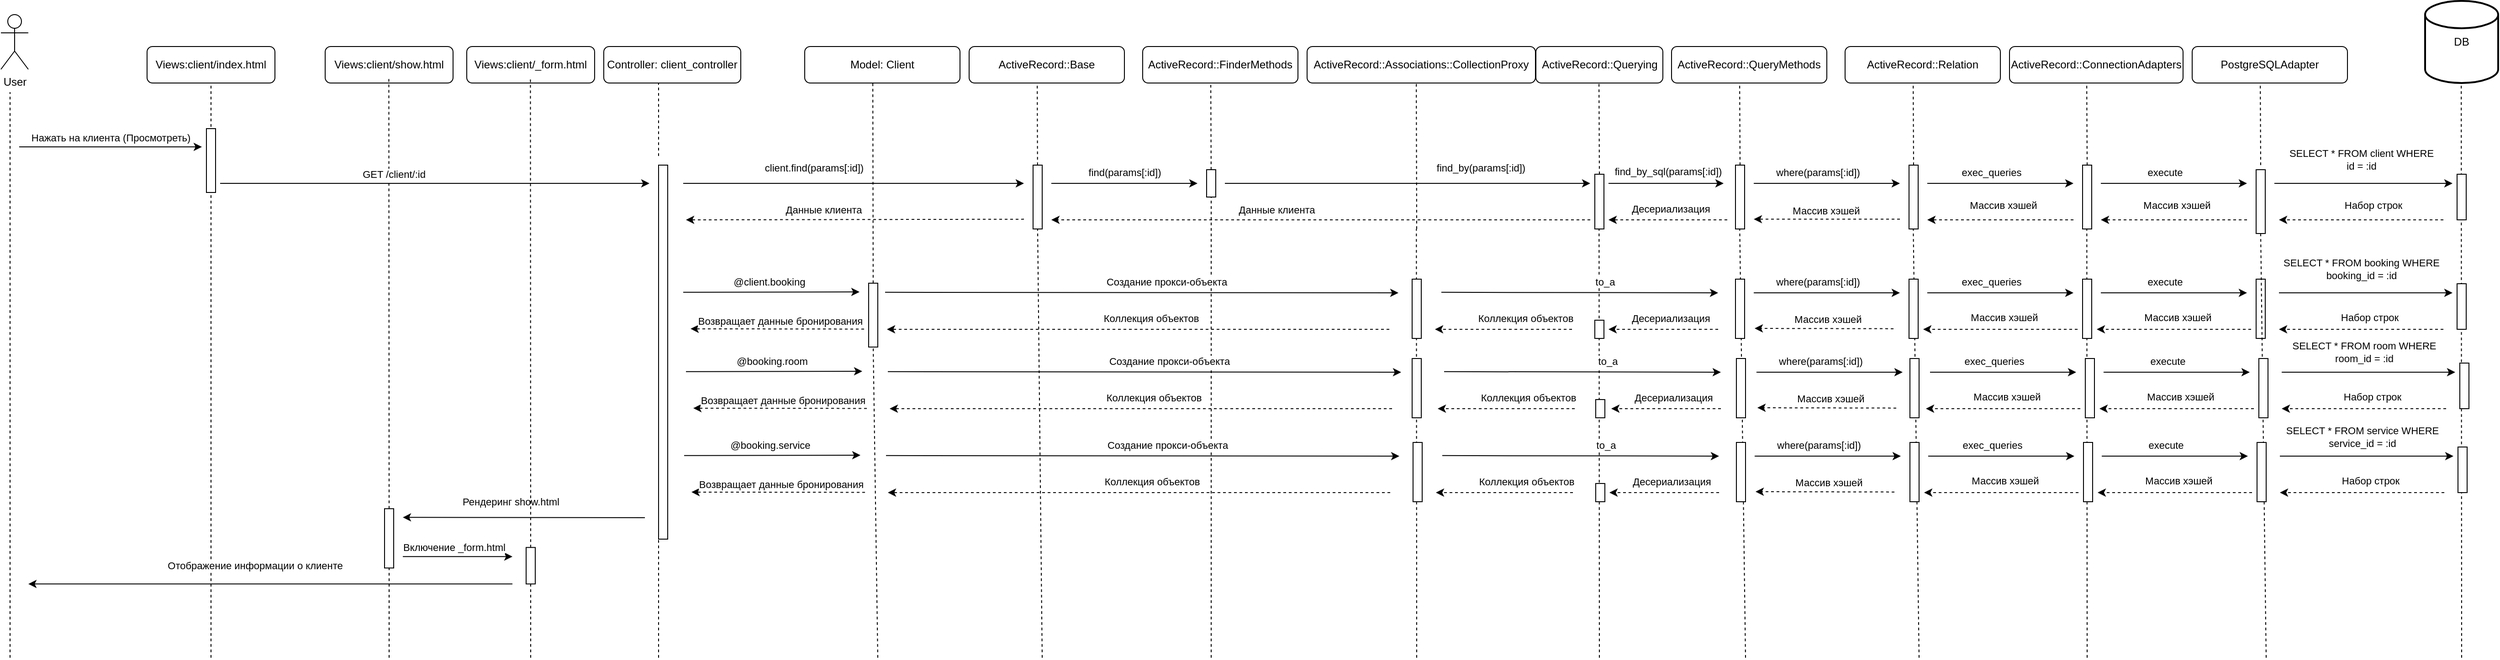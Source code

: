 <mxfile version="26.0.8">
  <diagram name="Страница — 1" id="695ID7bgG2WFHrSCJuuI">
    <mxGraphModel dx="1687" dy="2144" grid="1" gridSize="10" guides="1" tooltips="1" connect="1" arrows="1" fold="1" page="1" pageScale="1" pageWidth="827" pageHeight="1169" math="0" shadow="0">
      <root>
        <mxCell id="0" />
        <mxCell id="1" parent="0" />
        <mxCell id="zl0BZrbLmQ8mZboYd0fY-1" value="Views:client/index.html" style="rounded=1;whiteSpace=wrap;html=1;" parent="1" vertex="1">
          <mxGeometry x="240" y="-30" width="140" height="40" as="geometry" />
        </mxCell>
        <mxCell id="zl0BZrbLmQ8mZboYd0fY-2" value="Views:client/show.html" style="rounded=1;whiteSpace=wrap;html=1;" parent="1" vertex="1">
          <mxGeometry x="435" y="-30" width="140" height="40" as="geometry" />
        </mxCell>
        <mxCell id="zl0BZrbLmQ8mZboYd0fY-3" value="Controller: client_controller" style="rounded=1;whiteSpace=wrap;html=1;" parent="1" vertex="1">
          <mxGeometry x="740" y="-30" width="150" height="40" as="geometry" />
        </mxCell>
        <mxCell id="zl0BZrbLmQ8mZboYd0fY-4" value="ActiveRecord::Base" style="rounded=1;whiteSpace=wrap;html=1;" parent="1" vertex="1">
          <mxGeometry x="1140" y="-30" width="170" height="40" as="geometry" />
        </mxCell>
        <mxCell id="zl0BZrbLmQ8mZboYd0fY-6" value="DB" style="strokeWidth=2;html=1;shape=mxgraph.flowchart.database;whiteSpace=wrap;" parent="1" vertex="1">
          <mxGeometry x="2734" y="-80" width="80" height="90" as="geometry" />
        </mxCell>
        <mxCell id="zl0BZrbLmQ8mZboYd0fY-7" value="User" style="shape=umlActor;verticalLabelPosition=bottom;verticalAlign=top;html=1;" parent="1" vertex="1">
          <mxGeometry x="80" y="-65" width="30" height="60" as="geometry" />
        </mxCell>
        <mxCell id="zl0BZrbLmQ8mZboYd0fY-8" value="" style="endArrow=none;dashed=1;html=1;rounded=0;entryX=0.5;entryY=1;entryDx=0;entryDy=0;" parent="1" target="zl0BZrbLmQ8mZboYd0fY-1" edge="1">
          <mxGeometry width="50" height="50" relative="1" as="geometry">
            <mxPoint x="310" y="640" as="sourcePoint" />
            <mxPoint x="320" y="130" as="targetPoint" />
          </mxGeometry>
        </mxCell>
        <mxCell id="zl0BZrbLmQ8mZboYd0fY-9" value="" style="endArrow=none;dashed=1;html=1;rounded=0;entryX=0.5;entryY=1;entryDx=0;entryDy=0;" parent="1" source="zl0BZrbLmQ8mZboYd0fY-35" edge="1">
          <mxGeometry width="50" height="50" relative="1" as="geometry">
            <mxPoint x="504.71" y="275" as="sourcePoint" />
            <mxPoint x="504.71" y="5" as="targetPoint" />
          </mxGeometry>
        </mxCell>
        <mxCell id="zl0BZrbLmQ8mZboYd0fY-10" value="" style="endArrow=none;dashed=1;html=1;rounded=0;entryX=0.5;entryY=1;entryDx=0;entryDy=0;" parent="1" edge="1">
          <mxGeometry width="50" height="50" relative="1" as="geometry">
            <mxPoint x="800.0" y="90.0" as="sourcePoint" />
            <mxPoint x="800" y="10" as="targetPoint" />
          </mxGeometry>
        </mxCell>
        <mxCell id="zl0BZrbLmQ8mZboYd0fY-11" value="" style="endArrow=none;dashed=1;html=1;rounded=0;entryX=0.5;entryY=1;entryDx=0;entryDy=0;" parent="1" source="zl0BZrbLmQ8mZboYd0fY-19" edge="1">
          <mxGeometry width="50" height="50" relative="1" as="geometry">
            <mxPoint x="1214.57" y="481.481" as="sourcePoint" />
            <mxPoint x="1214.57" y="10" as="targetPoint" />
          </mxGeometry>
        </mxCell>
        <mxCell id="zl0BZrbLmQ8mZboYd0fY-12" value="" style="endArrow=none;dashed=1;html=1;rounded=0;entryX=0.5;entryY=1;entryDx=0;entryDy=0;" parent="1" edge="1">
          <mxGeometry width="50" height="50" relative="1" as="geometry">
            <mxPoint x="2774" y="640" as="sourcePoint" />
            <mxPoint x="2773.57" y="10" as="targetPoint" />
          </mxGeometry>
        </mxCell>
        <mxCell id="zl0BZrbLmQ8mZboYd0fY-13" value="" style="rounded=0;whiteSpace=wrap;html=1;" parent="1" vertex="1">
          <mxGeometry x="305" y="60" width="10" height="70" as="geometry" />
        </mxCell>
        <mxCell id="zl0BZrbLmQ8mZboYd0fY-14" value="" style="endArrow=none;dashed=1;html=1;rounded=0;" parent="1" edge="1">
          <mxGeometry width="50" height="50" relative="1" as="geometry">
            <mxPoint x="90" y="640" as="sourcePoint" />
            <mxPoint x="90" y="20" as="targetPoint" />
          </mxGeometry>
        </mxCell>
        <mxCell id="zl0BZrbLmQ8mZboYd0fY-15" value="" style="endArrow=classic;html=1;rounded=0;" parent="1" edge="1">
          <mxGeometry width="50" height="50" relative="1" as="geometry">
            <mxPoint x="100" y="80" as="sourcePoint" />
            <mxPoint x="300" y="80" as="targetPoint" />
          </mxGeometry>
        </mxCell>
        <mxCell id="zl0BZrbLmQ8mZboYd0fY-23" value="Нажать на клиента (Просмотреть)" style="edgeLabel;html=1;align=center;verticalAlign=middle;resizable=0;points=[];" parent="zl0BZrbLmQ8mZboYd0fY-15" vertex="1" connectable="0">
          <mxGeometry x="0.11" y="1" relative="1" as="geometry">
            <mxPoint x="-11" y="-9" as="offset" />
          </mxGeometry>
        </mxCell>
        <mxCell id="zl0BZrbLmQ8mZboYd0fY-17" value="" style="endArrow=classic;html=1;rounded=0;" parent="1" edge="1">
          <mxGeometry width="50" height="50" relative="1" as="geometry">
            <mxPoint x="320" y="120" as="sourcePoint" />
            <mxPoint x="790" y="120" as="targetPoint" />
          </mxGeometry>
        </mxCell>
        <mxCell id="zl0BZrbLmQ8mZboYd0fY-16" value="" style="rounded=0;whiteSpace=wrap;html=1;" parent="1" vertex="1">
          <mxGeometry x="800" y="100" width="10" height="410" as="geometry" />
        </mxCell>
        <mxCell id="zl0BZrbLmQ8mZboYd0fY-20" value="" style="endArrow=none;dashed=1;html=1;rounded=0;entryX=0.5;entryY=1;entryDx=0;entryDy=0;" parent="1" target="zl0BZrbLmQ8mZboYd0fY-19" edge="1">
          <mxGeometry width="50" height="50" relative="1" as="geometry">
            <mxPoint x="1220" y="640" as="sourcePoint" />
            <mxPoint x="1214.57" y="10" as="targetPoint" />
          </mxGeometry>
        </mxCell>
        <mxCell id="zl0BZrbLmQ8mZboYd0fY-19" value="" style="rounded=0;whiteSpace=wrap;html=1;" parent="1" vertex="1">
          <mxGeometry x="1210" y="100" width="10" height="70" as="geometry" />
        </mxCell>
        <mxCell id="zl0BZrbLmQ8mZboYd0fY-24" value="GET /client/:id" style="edgeLabel;html=1;align=center;verticalAlign=middle;resizable=0;points=[];" parent="1" vertex="1" connectable="0">
          <mxGeometry x="510.004" y="110.0" as="geometry" />
        </mxCell>
        <mxCell id="zl0BZrbLmQ8mZboYd0fY-25" value="" style="endArrow=classic;html=1;rounded=0;" parent="1" edge="1">
          <mxGeometry width="50" height="50" relative="1" as="geometry">
            <mxPoint x="827" y="120" as="sourcePoint" />
            <mxPoint x="1200" y="120" as="targetPoint" />
          </mxGeometry>
        </mxCell>
        <mxCell id="zl0BZrbLmQ8mZboYd0fY-26" value="client.find(params[:id])" style="edgeLabel;html=1;align=center;verticalAlign=middle;resizable=0;points=[];" parent="1" vertex="1" connectable="0">
          <mxGeometry x="980.004" y="105.0" as="geometry">
            <mxPoint x="-10" y="-2" as="offset" />
          </mxGeometry>
        </mxCell>
        <mxCell id="zl0BZrbLmQ8mZboYd0fY-27" value="" style="rounded=0;whiteSpace=wrap;html=1;" parent="1" vertex="1">
          <mxGeometry x="2769" y="110" width="10" height="50" as="geometry" />
        </mxCell>
        <mxCell id="zl0BZrbLmQ8mZboYd0fY-28" value="" style="endArrow=classic;html=1;rounded=0;" parent="1" edge="1">
          <mxGeometry width="50" height="50" relative="1" as="geometry">
            <mxPoint x="2569" y="120" as="sourcePoint" />
            <mxPoint x="2764" y="120" as="targetPoint" />
          </mxGeometry>
        </mxCell>
        <mxCell id="zl0BZrbLmQ8mZboYd0fY-29" value="SELECT * FROM client WHERE&lt;br&gt;id = :id" style="edgeLabel;html=1;align=center;verticalAlign=middle;resizable=0;points=[];" parent="1" vertex="1" connectable="0">
          <mxGeometry x="2674.004" y="90.0" as="geometry">
            <mxPoint x="-10" y="4" as="offset" />
          </mxGeometry>
        </mxCell>
        <mxCell id="zl0BZrbLmQ8mZboYd0fY-30" value="" style="endArrow=classic;html=1;rounded=0;dashed=1;" parent="1" edge="1">
          <mxGeometry width="50" height="50" relative="1" as="geometry">
            <mxPoint x="2754" y="160" as="sourcePoint" />
            <mxPoint x="2574" y="160" as="targetPoint" />
          </mxGeometry>
        </mxCell>
        <mxCell id="zl0BZrbLmQ8mZboYd0fY-31" value="Набор строк" style="edgeLabel;html=1;align=center;verticalAlign=middle;resizable=0;points=[];" parent="1" vertex="1" connectable="0">
          <mxGeometry x="2684.004" y="140.0" as="geometry">
            <mxPoint x="-7" y="4" as="offset" />
          </mxGeometry>
        </mxCell>
        <mxCell id="zl0BZrbLmQ8mZboYd0fY-34" value="" style="endArrow=none;dashed=1;html=1;rounded=0;entryX=0;entryY=1;entryDx=0;entryDy=0;" parent="1" target="zl0BZrbLmQ8mZboYd0fY-16" edge="1">
          <mxGeometry width="50" height="50" relative="1" as="geometry">
            <mxPoint x="800" y="640" as="sourcePoint" />
            <mxPoint x="830" y="260" as="targetPoint" />
          </mxGeometry>
        </mxCell>
        <mxCell id="zl0BZrbLmQ8mZboYd0fY-38" value="" style="endArrow=classic;html=1;rounded=0;" parent="1" edge="1">
          <mxGeometry width="50" height="50" relative="1" as="geometry">
            <mxPoint x="785" y="486.45" as="sourcePoint" />
            <mxPoint x="520" y="486.14" as="targetPoint" />
          </mxGeometry>
        </mxCell>
        <mxCell id="zl0BZrbLmQ8mZboYd0fY-39" value="Рендеринг show.html" style="edgeLabel;html=1;align=center;verticalAlign=middle;resizable=0;points=[];" parent="1" vertex="1" connectable="0">
          <mxGeometry x="640.004" y="459.14" as="geometry">
            <mxPoint x="-2" y="10" as="offset" />
          </mxGeometry>
        </mxCell>
        <mxCell id="zl0BZrbLmQ8mZboYd0fY-41" value="" style="endArrow=classic;html=1;rounded=0;" parent="1" edge="1">
          <mxGeometry width="50" height="50" relative="1" as="geometry">
            <mxPoint x="640" y="559.14" as="sourcePoint" />
            <mxPoint x="110" y="559.14" as="targetPoint" />
          </mxGeometry>
        </mxCell>
        <mxCell id="zl0BZrbLmQ8mZboYd0fY-42" value="Отображение информации о клиенте" style="edgeLabel;html=1;align=center;verticalAlign=middle;resizable=0;points=[];" parent="1" vertex="1" connectable="0">
          <mxGeometry x="360.004" y="529.0" as="geometry">
            <mxPoint x="-2" y="10" as="offset" />
          </mxGeometry>
        </mxCell>
        <mxCell id="vaN0Z5LDlKTRYc4WO4Ml-2" value="" style="endArrow=none;dashed=1;html=1;rounded=0;entryX=0.5;entryY=1;entryDx=0;entryDy=0;" parent="1" target="zl0BZrbLmQ8mZboYd0fY-35" edge="1">
          <mxGeometry width="50" height="50" relative="1" as="geometry">
            <mxPoint x="505" y="640" as="sourcePoint" />
            <mxPoint x="504.71" y="5" as="targetPoint" />
          </mxGeometry>
        </mxCell>
        <mxCell id="zl0BZrbLmQ8mZboYd0fY-35" value="" style="rounded=0;whiteSpace=wrap;html=1;" parent="1" vertex="1">
          <mxGeometry x="500" y="476.64" width="10" height="65" as="geometry" />
        </mxCell>
        <mxCell id="vaN0Z5LDlKTRYc4WO4Ml-3" value="Views:client/_form.html" style="rounded=1;whiteSpace=wrap;html=1;" parent="1" vertex="1">
          <mxGeometry x="590" y="-30" width="140" height="40" as="geometry" />
        </mxCell>
        <mxCell id="vaN0Z5LDlKTRYc4WO4Ml-4" value="" style="endArrow=none;dashed=1;html=1;rounded=0;entryX=0.5;entryY=1;entryDx=0;entryDy=0;" parent="1" source="vaN0Z5LDlKTRYc4WO4Ml-6" edge="1">
          <mxGeometry width="50" height="50" relative="1" as="geometry">
            <mxPoint x="660" y="270" as="sourcePoint" />
            <mxPoint x="659.71" y="5" as="targetPoint" />
          </mxGeometry>
        </mxCell>
        <mxCell id="vaN0Z5LDlKTRYc4WO4Ml-7" value="" style="endArrow=none;dashed=1;html=1;rounded=0;entryX=0.5;entryY=1;entryDx=0;entryDy=0;" parent="1" target="vaN0Z5LDlKTRYc4WO4Ml-6" edge="1">
          <mxGeometry width="50" height="50" relative="1" as="geometry">
            <mxPoint x="660" y="640" as="sourcePoint" />
            <mxPoint x="659.71" y="5" as="targetPoint" />
          </mxGeometry>
        </mxCell>
        <mxCell id="vaN0Z5LDlKTRYc4WO4Ml-6" value="" style="rounded=0;whiteSpace=wrap;html=1;" parent="1" vertex="1">
          <mxGeometry x="655" y="519.14" width="10" height="40" as="geometry" />
        </mxCell>
        <mxCell id="vaN0Z5LDlKTRYc4WO4Ml-8" value="" style="endArrow=classic;html=1;rounded=0;" parent="1" edge="1">
          <mxGeometry width="50" height="50" relative="1" as="geometry">
            <mxPoint x="520" y="529.14" as="sourcePoint" />
            <mxPoint x="640" y="529.14" as="targetPoint" />
          </mxGeometry>
        </mxCell>
        <mxCell id="vaN0Z5LDlKTRYc4WO4Ml-9" value="Включение _form.html" style="edgeLabel;html=1;align=center;verticalAlign=middle;resizable=0;points=[];" parent="vaN0Z5LDlKTRYc4WO4Ml-8" vertex="1" connectable="0">
          <mxGeometry x="-0.079" y="1" relative="1" as="geometry">
            <mxPoint y="-9" as="offset" />
          </mxGeometry>
        </mxCell>
        <mxCell id="2EVgVAZSI1Bsvhj1SHZg-1" value="" style="rounded=0;whiteSpace=wrap;html=1;" parent="1" vertex="1">
          <mxGeometry x="2769" y="230" width="10" height="50" as="geometry" />
        </mxCell>
        <mxCell id="2EVgVAZSI1Bsvhj1SHZg-2" value="" style="endArrow=classic;html=1;rounded=0;" parent="1" edge="1">
          <mxGeometry width="50" height="50" relative="1" as="geometry">
            <mxPoint x="2574" y="240" as="sourcePoint" />
            <mxPoint x="2764" y="240" as="targetPoint" />
          </mxGeometry>
        </mxCell>
        <mxCell id="2EVgVAZSI1Bsvhj1SHZg-3" value="SELECT * FROM booking WHERE&lt;br&gt;booking_id = :id" style="edgeLabel;html=1;align=center;verticalAlign=middle;resizable=0;points=[];" parent="1" vertex="1" connectable="0">
          <mxGeometry x="2674.004" y="210.0" as="geometry">
            <mxPoint x="-10" y="4" as="offset" />
          </mxGeometry>
        </mxCell>
        <mxCell id="2EVgVAZSI1Bsvhj1SHZg-4" value="" style="endArrow=classic;html=1;rounded=0;dashed=1;" parent="1" edge="1">
          <mxGeometry width="50" height="50" relative="1" as="geometry">
            <mxPoint x="2754" y="280" as="sourcePoint" />
            <mxPoint x="2574" y="280" as="targetPoint" />
          </mxGeometry>
        </mxCell>
        <mxCell id="2EVgVAZSI1Bsvhj1SHZg-5" value="Набор строк" style="edgeLabel;html=1;align=center;verticalAlign=middle;resizable=0;points=[];" parent="1" vertex="1" connectable="0">
          <mxGeometry x="2684.004" y="264.43" as="geometry">
            <mxPoint x="-11" y="2" as="offset" />
          </mxGeometry>
        </mxCell>
        <mxCell id="2EVgVAZSI1Bsvhj1SHZg-7" value="" style="endArrow=classic;html=1;rounded=0;" parent="1" edge="1">
          <mxGeometry width="50" height="50" relative="1" as="geometry">
            <mxPoint x="827" y="239.43" as="sourcePoint" />
            <mxPoint x="1020" y="239" as="targetPoint" />
          </mxGeometry>
        </mxCell>
        <mxCell id="2EVgVAZSI1Bsvhj1SHZg-8" value="@client.booking" style="edgeLabel;html=1;align=center;verticalAlign=middle;resizable=0;points=[];" parent="1" vertex="1" connectable="0">
          <mxGeometry x="935.004" y="230.0" as="geometry">
            <mxPoint x="-14" y="-2" as="offset" />
          </mxGeometry>
        </mxCell>
        <mxCell id="2EVgVAZSI1Bsvhj1SHZg-9" value="" style="endArrow=classic;html=1;rounded=0;dashed=1;" parent="1" edge="1">
          <mxGeometry width="50" height="50" relative="1" as="geometry">
            <mxPoint x="1025" y="279.74" as="sourcePoint" />
            <mxPoint x="835" y="279.43" as="targetPoint" />
          </mxGeometry>
        </mxCell>
        <mxCell id="2EVgVAZSI1Bsvhj1SHZg-10" value="Возвращает данные бронирования" style="edgeLabel;html=1;align=center;verticalAlign=middle;resizable=0;points=[];" parent="1" vertex="1" connectable="0">
          <mxGeometry x="935.004" y="260.43" as="geometry">
            <mxPoint x="-2" y="10" as="offset" />
          </mxGeometry>
        </mxCell>
        <mxCell id="nk5jvd8RxChswix0heRh-6" value="ActiveRecord::FinderMethods" style="rounded=1;whiteSpace=wrap;html=1;" parent="1" vertex="1">
          <mxGeometry x="1330" y="-30" width="170" height="40" as="geometry" />
        </mxCell>
        <mxCell id="nk5jvd8RxChswix0heRh-7" value="" style="endArrow=none;dashed=1;html=1;rounded=0;entryX=0.5;entryY=1;entryDx=0;entryDy=0;" parent="1" source="nk5jvd8RxChswix0heRh-8" edge="1">
          <mxGeometry width="50" height="50" relative="1" as="geometry">
            <mxPoint x="1404.57" y="481.481" as="sourcePoint" />
            <mxPoint x="1404.57" y="10" as="targetPoint" />
          </mxGeometry>
        </mxCell>
        <mxCell id="nk5jvd8RxChswix0heRh-8" value="" style="rounded=0;whiteSpace=wrap;html=1;" parent="1" vertex="1">
          <mxGeometry x="1400" y="105" width="10" height="30" as="geometry" />
        </mxCell>
        <mxCell id="nk5jvd8RxChswix0heRh-10" value="" style="endArrow=none;dashed=1;html=1;rounded=0;entryX=0.5;entryY=1;entryDx=0;entryDy=0;" parent="1" target="nk5jvd8RxChswix0heRh-8" edge="1">
          <mxGeometry width="50" height="50" relative="1" as="geometry">
            <mxPoint x="1405" y="640" as="sourcePoint" />
            <mxPoint x="1405" y="140" as="targetPoint" />
          </mxGeometry>
        </mxCell>
        <mxCell id="nk5jvd8RxChswix0heRh-11" value="ActiveRecord::QueryMethods" style="rounded=1;whiteSpace=wrap;html=1;" parent="1" vertex="1">
          <mxGeometry x="1909" y="-30" width="170" height="40" as="geometry" />
        </mxCell>
        <mxCell id="nk5jvd8RxChswix0heRh-12" value="" style="endArrow=none;dashed=1;html=1;rounded=0;entryX=0.5;entryY=1;entryDx=0;entryDy=0;" parent="1" edge="1">
          <mxGeometry width="50" height="50" relative="1" as="geometry">
            <mxPoint x="1984" y="100" as="sourcePoint" />
            <mxPoint x="1983.57" y="10" as="targetPoint" />
          </mxGeometry>
        </mxCell>
        <mxCell id="nk5jvd8RxChswix0heRh-13" value="" style="endArrow=none;dashed=1;html=1;rounded=0;entryX=0.5;entryY=1;entryDx=0;entryDy=0;" parent="1" edge="1">
          <mxGeometry width="50" height="50" relative="1" as="geometry">
            <mxPoint x="1990" y="640" as="sourcePoint" />
            <mxPoint x="1983.66" y="170" as="targetPoint" />
          </mxGeometry>
        </mxCell>
        <mxCell id="nk5jvd8RxChswix0heRh-14" value="" style="rounded=0;whiteSpace=wrap;html=1;" parent="1" vertex="1">
          <mxGeometry x="1979" y="225" width="10" height="65" as="geometry" />
        </mxCell>
        <mxCell id="nk5jvd8RxChswix0heRh-15" value="" style="rounded=0;whiteSpace=wrap;html=1;" parent="1" vertex="1">
          <mxGeometry x="1979" y="100" width="10" height="70" as="geometry" />
        </mxCell>
        <mxCell id="nk5jvd8RxChswix0heRh-16" value="ActiveRecord::Relation" style="rounded=1;whiteSpace=wrap;html=1;" parent="1" vertex="1">
          <mxGeometry x="2099" y="-30" width="170" height="40" as="geometry" />
        </mxCell>
        <mxCell id="nk5jvd8RxChswix0heRh-17" value="" style="endArrow=none;dashed=1;html=1;rounded=0;entryX=0.5;entryY=1;entryDx=0;entryDy=0;" parent="1" edge="1">
          <mxGeometry width="50" height="50" relative="1" as="geometry">
            <mxPoint x="2174" y="100" as="sourcePoint" />
            <mxPoint x="2173.57" y="10" as="targetPoint" />
          </mxGeometry>
        </mxCell>
        <mxCell id="nk5jvd8RxChswix0heRh-18" value="" style="endArrow=none;dashed=1;html=1;rounded=0;entryX=0.5;entryY=1;entryDx=0;entryDy=0;" parent="1" edge="1">
          <mxGeometry width="50" height="50" relative="1" as="geometry">
            <mxPoint x="2180" y="640" as="sourcePoint" />
            <mxPoint x="2173.66" y="170" as="targetPoint" />
          </mxGeometry>
        </mxCell>
        <mxCell id="nk5jvd8RxChswix0heRh-19" value="" style="rounded=0;whiteSpace=wrap;html=1;" parent="1" vertex="1">
          <mxGeometry x="2169" y="225" width="10" height="65" as="geometry" />
        </mxCell>
        <mxCell id="nk5jvd8RxChswix0heRh-20" value="" style="rounded=0;whiteSpace=wrap;html=1;" parent="1" vertex="1">
          <mxGeometry x="2169" y="100" width="10" height="70" as="geometry" />
        </mxCell>
        <mxCell id="nk5jvd8RxChswix0heRh-21" value="ActiveRecord::ConnectionAdapters" style="rounded=1;whiteSpace=wrap;html=1;" parent="1" vertex="1">
          <mxGeometry x="2279" y="-30" width="190" height="40" as="geometry" />
        </mxCell>
        <mxCell id="nk5jvd8RxChswix0heRh-22" value="" style="endArrow=none;dashed=1;html=1;rounded=0;entryX=0.5;entryY=1;entryDx=0;entryDy=0;" parent="1" edge="1">
          <mxGeometry width="50" height="50" relative="1" as="geometry">
            <mxPoint x="2364" y="100" as="sourcePoint" />
            <mxPoint x="2363.57" y="10" as="targetPoint" />
          </mxGeometry>
        </mxCell>
        <mxCell id="nk5jvd8RxChswix0heRh-23" value="" style="endArrow=none;dashed=1;html=1;rounded=0;entryX=0.5;entryY=1;entryDx=0;entryDy=0;" parent="1" edge="1">
          <mxGeometry width="50" height="50" relative="1" as="geometry">
            <mxPoint x="2364" y="640" as="sourcePoint" />
            <mxPoint x="2363.66" y="170" as="targetPoint" />
          </mxGeometry>
        </mxCell>
        <mxCell id="nk5jvd8RxChswix0heRh-24" value="" style="rounded=0;whiteSpace=wrap;html=1;" parent="1" vertex="1">
          <mxGeometry x="2359" y="225" width="10" height="65" as="geometry" />
        </mxCell>
        <mxCell id="nk5jvd8RxChswix0heRh-25" value="" style="rounded=0;whiteSpace=wrap;html=1;" parent="1" vertex="1">
          <mxGeometry x="2359" y="100" width="10" height="70" as="geometry" />
        </mxCell>
        <mxCell id="nk5jvd8RxChswix0heRh-26" value="PostgreSQLAdapter" style="rounded=1;whiteSpace=wrap;html=1;" parent="1" vertex="1">
          <mxGeometry x="2479" y="-30" width="170" height="40" as="geometry" />
        </mxCell>
        <mxCell id="nk5jvd8RxChswix0heRh-27" value="" style="endArrow=none;dashed=1;html=1;rounded=0;entryX=0.5;entryY=1;entryDx=0;entryDy=0;" parent="1" edge="1">
          <mxGeometry width="50" height="50" relative="1" as="geometry">
            <mxPoint x="2554" y="100" as="sourcePoint" />
            <mxPoint x="2553.57" y="10" as="targetPoint" />
          </mxGeometry>
        </mxCell>
        <mxCell id="nk5jvd8RxChswix0heRh-28" value="" style="endArrow=none;dashed=1;html=1;rounded=0;entryX=0.5;entryY=1;entryDx=0;entryDy=0;" parent="1" source="nk5jvd8RxChswix0heRh-30" edge="1">
          <mxGeometry width="50" height="50" relative="1" as="geometry">
            <mxPoint x="2553.66" y="440" as="sourcePoint" />
            <mxPoint x="2553.66" y="170" as="targetPoint" />
          </mxGeometry>
        </mxCell>
        <mxCell id="nk5jvd8RxChswix0heRh-29" value="" style="rounded=0;whiteSpace=wrap;html=1;" parent="1" vertex="1">
          <mxGeometry x="2549" y="225" width="10" height="65" as="geometry" />
        </mxCell>
        <mxCell id="nk5jvd8RxChswix0heRh-31" value="" style="endArrow=classic;html=1;rounded=0;" parent="1" edge="1">
          <mxGeometry width="50" height="50" relative="1" as="geometry">
            <mxPoint x="1230" y="120" as="sourcePoint" />
            <mxPoint x="1390" y="120" as="targetPoint" />
          </mxGeometry>
        </mxCell>
        <mxCell id="nk5jvd8RxChswix0heRh-32" value="find(params[:id])" style="edgeLabel;html=1;align=center;verticalAlign=middle;resizable=0;points=[];" parent="1" vertex="1" connectable="0">
          <mxGeometry x="1320.004" y="110.0" as="geometry">
            <mxPoint x="-10" y="-2" as="offset" />
          </mxGeometry>
        </mxCell>
        <mxCell id="nk5jvd8RxChswix0heRh-33" value="" style="endArrow=classic;html=1;rounded=0;" parent="1" edge="1">
          <mxGeometry width="50" height="50" relative="1" as="geometry">
            <mxPoint x="1420" y="120" as="sourcePoint" />
            <mxPoint x="1820" y="120" as="targetPoint" />
          </mxGeometry>
        </mxCell>
        <mxCell id="nk5jvd8RxChswix0heRh-34" value="find_by(params[:id])" style="edgeLabel;html=1;align=center;verticalAlign=middle;resizable=0;points=[];" parent="1" vertex="1" connectable="0">
          <mxGeometry x="1710.004" y="105.0" as="geometry">
            <mxPoint x="-10" y="-2" as="offset" />
          </mxGeometry>
        </mxCell>
        <mxCell id="nk5jvd8RxChswix0heRh-35" value="" style="endArrow=classic;html=1;rounded=0;" parent="1" edge="1">
          <mxGeometry width="50" height="50" relative="1" as="geometry">
            <mxPoint x="1999" y="120" as="sourcePoint" />
            <mxPoint x="2159" y="120" as="targetPoint" />
          </mxGeometry>
        </mxCell>
        <mxCell id="nk5jvd8RxChswix0heRh-36" value="where(params[:id])" style="edgeLabel;html=1;align=center;verticalAlign=middle;resizable=0;points=[];" parent="1" vertex="1" connectable="0">
          <mxGeometry x="2079.004" y="110.0" as="geometry">
            <mxPoint x="-10" y="-2" as="offset" />
          </mxGeometry>
        </mxCell>
        <mxCell id="nk5jvd8RxChswix0heRh-37" value="" style="endArrow=classic;html=1;rounded=0;" parent="1" edge="1">
          <mxGeometry width="50" height="50" relative="1" as="geometry">
            <mxPoint x="2189" y="120" as="sourcePoint" />
            <mxPoint x="2349" y="120" as="targetPoint" />
          </mxGeometry>
        </mxCell>
        <mxCell id="nk5jvd8RxChswix0heRh-38" value="exec_queries" style="edgeLabel;html=1;align=center;verticalAlign=middle;resizable=0;points=[];" parent="1" vertex="1" connectable="0">
          <mxGeometry x="2269.004" y="110.0" as="geometry">
            <mxPoint x="-10" y="-2" as="offset" />
          </mxGeometry>
        </mxCell>
        <mxCell id="nk5jvd8RxChswix0heRh-39" value="" style="endArrow=classic;html=1;rounded=0;" parent="1" edge="1">
          <mxGeometry width="50" height="50" relative="1" as="geometry">
            <mxPoint x="2379" y="120" as="sourcePoint" />
            <mxPoint x="2539" y="120" as="targetPoint" />
          </mxGeometry>
        </mxCell>
        <mxCell id="nk5jvd8RxChswix0heRh-40" value="execute" style="edgeLabel;html=1;align=center;verticalAlign=middle;resizable=0;points=[];" parent="1" vertex="1" connectable="0">
          <mxGeometry x="2459.004" y="110.0" as="geometry">
            <mxPoint x="-10" y="-2" as="offset" />
          </mxGeometry>
        </mxCell>
        <mxCell id="nk5jvd8RxChswix0heRh-41" value="" style="endArrow=classic;html=1;rounded=0;dashed=1;" parent="1" edge="1">
          <mxGeometry width="50" height="50" relative="1" as="geometry">
            <mxPoint x="2539" y="160" as="sourcePoint" />
            <mxPoint x="2379" y="160" as="targetPoint" />
          </mxGeometry>
        </mxCell>
        <mxCell id="nk5jvd8RxChswix0heRh-42" value="Массив хэшей" style="edgeLabel;html=1;align=center;verticalAlign=middle;resizable=0;points=[];" parent="1" vertex="1" connectable="0">
          <mxGeometry x="2469.004" y="140.0" as="geometry">
            <mxPoint x="-7" y="4" as="offset" />
          </mxGeometry>
        </mxCell>
        <mxCell id="nk5jvd8RxChswix0heRh-43" value="" style="endArrow=none;dashed=1;html=1;rounded=0;entryX=0.5;entryY=1;entryDx=0;entryDy=0;" parent="1" target="nk5jvd8RxChswix0heRh-30" edge="1">
          <mxGeometry width="50" height="50" relative="1" as="geometry">
            <mxPoint x="2560" y="640" as="sourcePoint" />
            <mxPoint x="2553.66" y="170" as="targetPoint" />
          </mxGeometry>
        </mxCell>
        <mxCell id="nk5jvd8RxChswix0heRh-30" value="" style="rounded=0;whiteSpace=wrap;html=1;" parent="1" vertex="1">
          <mxGeometry x="2549" y="105" width="10" height="70" as="geometry" />
        </mxCell>
        <mxCell id="nk5jvd8RxChswix0heRh-44" value="" style="endArrow=classic;html=1;rounded=0;dashed=1;" parent="1" edge="1">
          <mxGeometry width="50" height="50" relative="1" as="geometry">
            <mxPoint x="2349" y="160" as="sourcePoint" />
            <mxPoint x="2189" y="160" as="targetPoint" />
          </mxGeometry>
        </mxCell>
        <mxCell id="nk5jvd8RxChswix0heRh-45" value="Массив хэшей" style="edgeLabel;html=1;align=center;verticalAlign=middle;resizable=0;points=[];" parent="1" vertex="1" connectable="0">
          <mxGeometry x="2279.004" y="140.0" as="geometry">
            <mxPoint x="-7" y="4" as="offset" />
          </mxGeometry>
        </mxCell>
        <mxCell id="nk5jvd8RxChswix0heRh-46" value="" style="endArrow=classic;html=1;rounded=0;dashed=1;" parent="1" edge="1">
          <mxGeometry width="50" height="50" relative="1" as="geometry">
            <mxPoint x="2159" y="159.31" as="sourcePoint" />
            <mxPoint x="1999" y="159.31" as="targetPoint" />
          </mxGeometry>
        </mxCell>
        <mxCell id="nk5jvd8RxChswix0heRh-47" value="Массив хэшей" style="edgeLabel;html=1;align=center;verticalAlign=middle;resizable=0;points=[];" parent="1" vertex="1" connectable="0">
          <mxGeometry x="2089.004" y="149.31" as="geometry">
            <mxPoint x="-11" as="offset" />
          </mxGeometry>
        </mxCell>
        <mxCell id="nk5jvd8RxChswix0heRh-48" value="" style="endArrow=classic;html=1;rounded=0;dashed=1;" parent="1" edge="1">
          <mxGeometry width="50" height="50" relative="1" as="geometry">
            <mxPoint x="1970" y="160" as="sourcePoint" />
            <mxPoint x="1840" y="160" as="targetPoint" />
          </mxGeometry>
        </mxCell>
        <mxCell id="nk5jvd8RxChswix0heRh-49" value="Десериализация" style="edgeLabel;html=1;align=center;verticalAlign=middle;resizable=0;points=[];" parent="1" vertex="1" connectable="0">
          <mxGeometry x="1909.004" y="149.31" as="geometry">
            <mxPoint x="-1" y="-2" as="offset" />
          </mxGeometry>
        </mxCell>
        <mxCell id="nk5jvd8RxChswix0heRh-50" value="" style="endArrow=classic;html=1;rounded=0;dashed=1;" parent="1" edge="1">
          <mxGeometry width="50" height="50" relative="1" as="geometry">
            <mxPoint x="1820" y="160" as="sourcePoint" />
            <mxPoint x="1230" y="160" as="targetPoint" />
          </mxGeometry>
        </mxCell>
        <mxCell id="nk5jvd8RxChswix0heRh-51" value="&amp;nbsp;Данные клиента" style="edgeLabel;html=1;align=center;verticalAlign=middle;resizable=0;points=[];" parent="1" vertex="1" connectable="0">
          <mxGeometry x="1480.004" y="150.0" as="geometry">
            <mxPoint x="-5" y="-1" as="offset" />
          </mxGeometry>
        </mxCell>
        <mxCell id="nk5jvd8RxChswix0heRh-52" value="Model: Client" style="rounded=1;whiteSpace=wrap;html=1;" parent="1" vertex="1">
          <mxGeometry x="960" y="-30" width="170" height="40" as="geometry" />
        </mxCell>
        <mxCell id="nk5jvd8RxChswix0heRh-53" value="" style="endArrow=none;dashed=1;html=1;rounded=0;entryX=0.5;entryY=1;entryDx=0;entryDy=0;" parent="1" source="nk5jvd8RxChswix0heRh-55" edge="1">
          <mxGeometry width="50" height="50" relative="1" as="geometry">
            <mxPoint x="1034.57" y="481.481" as="sourcePoint" />
            <mxPoint x="1034.57" y="10" as="targetPoint" />
          </mxGeometry>
        </mxCell>
        <mxCell id="nk5jvd8RxChswix0heRh-54" value="" style="endArrow=none;dashed=1;html=1;rounded=0;entryX=0.5;entryY=1;entryDx=0;entryDy=0;" parent="1" target="nk5jvd8RxChswix0heRh-55" edge="1">
          <mxGeometry width="50" height="50" relative="1" as="geometry">
            <mxPoint x="1040" y="640" as="sourcePoint" />
            <mxPoint x="1034.57" y="10" as="targetPoint" />
          </mxGeometry>
        </mxCell>
        <mxCell id="nk5jvd8RxChswix0heRh-55" value="" style="rounded=0;whiteSpace=wrap;html=1;" parent="1" vertex="1">
          <mxGeometry x="1030" y="229.43" width="10" height="70" as="geometry" />
        </mxCell>
        <mxCell id="nk5jvd8RxChswix0heRh-56" value="" style="endArrow=classic;html=1;rounded=0;dashed=1;" parent="1" edge="1">
          <mxGeometry width="50" height="50" relative="1" as="geometry">
            <mxPoint x="1200" y="159.31" as="sourcePoint" />
            <mxPoint x="830" y="160" as="targetPoint" />
          </mxGeometry>
        </mxCell>
        <mxCell id="nk5jvd8RxChswix0heRh-57" value="&amp;nbsp;Данные клиента" style="edgeLabel;html=1;align=center;verticalAlign=middle;resizable=0;points=[];" parent="1" vertex="1" connectable="0">
          <mxGeometry x="980.004" y="149.31" as="geometry">
            <mxPoint x="-1" y="-1" as="offset" />
          </mxGeometry>
        </mxCell>
        <mxCell id="nk5jvd8RxChswix0heRh-64" value="ActiveRecord::Querying" style="rounded=1;whiteSpace=wrap;html=1;" parent="1" vertex="1">
          <mxGeometry x="1760.5" y="-30" width="139" height="40" as="geometry" />
        </mxCell>
        <mxCell id="nk5jvd8RxChswix0heRh-65" value="" style="endArrow=none;dashed=1;html=1;rounded=0;entryX=0.5;entryY=1;entryDx=0;entryDy=0;exitX=0.5;exitY=0;exitDx=0;exitDy=0;" parent="1" source="nk5jvd8RxChswix0heRh-68" edge="1">
          <mxGeometry width="50" height="50" relative="1" as="geometry">
            <mxPoint x="1830" y="100" as="sourcePoint" />
            <mxPoint x="1829.57" y="10" as="targetPoint" />
          </mxGeometry>
        </mxCell>
        <mxCell id="nk5jvd8RxChswix0heRh-66" value="" style="endArrow=none;dashed=1;html=1;rounded=0;entryX=0.5;entryY=1;entryDx=0;entryDy=0;" parent="1" edge="1">
          <mxGeometry width="50" height="50" relative="1" as="geometry">
            <mxPoint x="1830" y="640" as="sourcePoint" />
            <mxPoint x="1829.66" y="170" as="targetPoint" />
          </mxGeometry>
        </mxCell>
        <mxCell id="nk5jvd8RxChswix0heRh-68" value="" style="rounded=0;whiteSpace=wrap;html=1;" parent="1" vertex="1">
          <mxGeometry x="1825" y="110" width="10" height="60" as="geometry" />
        </mxCell>
        <mxCell id="nk5jvd8RxChswix0heRh-73" value="ActiveRecord::Associations::CollectionProxy" style="rounded=1;whiteSpace=wrap;html=1;" parent="1" vertex="1">
          <mxGeometry x="1510" y="-30" width="250" height="40" as="geometry" />
        </mxCell>
        <mxCell id="nk5jvd8RxChswix0heRh-74" value="" style="endArrow=none;dashed=1;html=1;rounded=0;entryX=0.5;entryY=1;entryDx=0;entryDy=0;" parent="1" edge="1">
          <mxGeometry width="50" height="50" relative="1" as="geometry">
            <mxPoint x="1630" y="170" as="sourcePoint" />
            <mxPoint x="1629.57" y="10" as="targetPoint" />
          </mxGeometry>
        </mxCell>
        <mxCell id="nk5jvd8RxChswix0heRh-75" value="" style="endArrow=none;dashed=1;html=1;rounded=0;entryX=0.5;entryY=1;entryDx=0;entryDy=0;" parent="1" edge="1">
          <mxGeometry width="50" height="50" relative="1" as="geometry">
            <mxPoint x="1630" y="640" as="sourcePoint" />
            <mxPoint x="1629.66" y="170" as="targetPoint" />
          </mxGeometry>
        </mxCell>
        <mxCell id="nk5jvd8RxChswix0heRh-76" value="" style="rounded=0;whiteSpace=wrap;html=1;" parent="1" vertex="1">
          <mxGeometry x="1625" y="225" width="10" height="65" as="geometry" />
        </mxCell>
        <mxCell id="nk5jvd8RxChswix0heRh-77" value="" style="endArrow=classic;html=1;rounded=0;" parent="1" edge="1">
          <mxGeometry width="50" height="50" relative="1" as="geometry">
            <mxPoint x="1048" y="239.43" as="sourcePoint" />
            <mxPoint x="1610" y="240" as="targetPoint" />
          </mxGeometry>
        </mxCell>
        <mxCell id="nk5jvd8RxChswix0heRh-78" value="Cоздание прокси-объекта" style="edgeLabel;html=1;align=center;verticalAlign=middle;resizable=0;points=[];" parent="1" vertex="1" connectable="0">
          <mxGeometry x="1370.004" y="230.0" as="geometry">
            <mxPoint x="-14" y="-2" as="offset" />
          </mxGeometry>
        </mxCell>
        <mxCell id="nk5jvd8RxChswix0heRh-79" value="" style="endArrow=classic;html=1;rounded=0;" parent="1" edge="1">
          <mxGeometry width="50" height="50" relative="1" as="geometry">
            <mxPoint x="1657" y="239.43" as="sourcePoint" />
            <mxPoint x="1960" y="240" as="targetPoint" />
          </mxGeometry>
        </mxCell>
        <mxCell id="nk5jvd8RxChswix0heRh-80" value="to_a" style="edgeLabel;html=1;align=center;verticalAlign=middle;resizable=0;points=[];" parent="1" vertex="1" connectable="0">
          <mxGeometry x="1850.004" y="230.0" as="geometry">
            <mxPoint x="-14" y="-2" as="offset" />
          </mxGeometry>
        </mxCell>
        <mxCell id="nk5jvd8RxChswix0heRh-81" value="" style="endArrow=classic;html=1;rounded=0;" parent="1" edge="1">
          <mxGeometry width="50" height="50" relative="1" as="geometry">
            <mxPoint x="1999" y="240" as="sourcePoint" />
            <mxPoint x="2159" y="240" as="targetPoint" />
          </mxGeometry>
        </mxCell>
        <mxCell id="nk5jvd8RxChswix0heRh-82" value="where(params[:id])" style="edgeLabel;html=1;align=center;verticalAlign=middle;resizable=0;points=[];" parent="1" vertex="1" connectable="0">
          <mxGeometry x="2079.004" y="230.0" as="geometry">
            <mxPoint x="-10" y="-2" as="offset" />
          </mxGeometry>
        </mxCell>
        <mxCell id="nk5jvd8RxChswix0heRh-83" value="" style="endArrow=classic;html=1;rounded=0;" parent="1" edge="1">
          <mxGeometry width="50" height="50" relative="1" as="geometry">
            <mxPoint x="2189" y="240" as="sourcePoint" />
            <mxPoint x="2349" y="240" as="targetPoint" />
          </mxGeometry>
        </mxCell>
        <mxCell id="nk5jvd8RxChswix0heRh-84" value="exec_queries" style="edgeLabel;html=1;align=center;verticalAlign=middle;resizable=0;points=[];" parent="1" vertex="1" connectable="0">
          <mxGeometry x="2269.004" y="230.0" as="geometry">
            <mxPoint x="-10" y="-2" as="offset" />
          </mxGeometry>
        </mxCell>
        <mxCell id="nk5jvd8RxChswix0heRh-85" value="" style="endArrow=classic;html=1;rounded=0;" parent="1" edge="1">
          <mxGeometry width="50" height="50" relative="1" as="geometry">
            <mxPoint x="2379" y="240" as="sourcePoint" />
            <mxPoint x="2539" y="240" as="targetPoint" />
          </mxGeometry>
        </mxCell>
        <mxCell id="nk5jvd8RxChswix0heRh-86" value="execute" style="edgeLabel;html=1;align=center;verticalAlign=middle;resizable=0;points=[];" parent="1" vertex="1" connectable="0">
          <mxGeometry x="2459.004" y="230.0" as="geometry">
            <mxPoint x="-10" y="-2" as="offset" />
          </mxGeometry>
        </mxCell>
        <mxCell id="nk5jvd8RxChswix0heRh-87" value="" style="endArrow=classic;html=1;rounded=0;dashed=1;" parent="1" edge="1">
          <mxGeometry width="50" height="50" relative="1" as="geometry">
            <mxPoint x="2543.5" y="280" as="sourcePoint" />
            <mxPoint x="2374.5" y="280" as="targetPoint" />
          </mxGeometry>
        </mxCell>
        <mxCell id="nk5jvd8RxChswix0heRh-88" value="Массив хэшей" style="edgeLabel;html=1;align=center;verticalAlign=middle;resizable=0;points=[];" parent="1" vertex="1" connectable="0">
          <mxGeometry x="2473.504" y="264.43" as="geometry">
            <mxPoint x="-11" y="2" as="offset" />
          </mxGeometry>
        </mxCell>
        <mxCell id="nk5jvd8RxChswix0heRh-89" value="" style="endArrow=classic;html=1;rounded=0;dashed=1;" parent="1" edge="1">
          <mxGeometry width="50" height="50" relative="1" as="geometry">
            <mxPoint x="2353.5" y="280" as="sourcePoint" />
            <mxPoint x="2184.5" y="280" as="targetPoint" />
          </mxGeometry>
        </mxCell>
        <mxCell id="nk5jvd8RxChswix0heRh-90" value="Массив хэшей" style="edgeLabel;html=1;align=center;verticalAlign=middle;resizable=0;points=[];" parent="1" vertex="1" connectable="0">
          <mxGeometry x="2283.504" y="264.43" as="geometry">
            <mxPoint x="-11" y="2" as="offset" />
          </mxGeometry>
        </mxCell>
        <mxCell id="nk5jvd8RxChswix0heRh-91" value="" style="endArrow=classic;html=1;rounded=0;dashed=1;" parent="1" edge="1">
          <mxGeometry width="50" height="50" relative="1" as="geometry">
            <mxPoint x="2152" y="279.33" as="sourcePoint" />
            <mxPoint x="2000" y="279" as="targetPoint" />
          </mxGeometry>
        </mxCell>
        <mxCell id="nk5jvd8RxChswix0heRh-92" value="Массив хэшей" style="edgeLabel;html=1;align=center;verticalAlign=middle;resizable=0;points=[];" parent="1" vertex="1" connectable="0">
          <mxGeometry x="2089.004" y="269.31" as="geometry">
            <mxPoint x="-9" y="-1" as="offset" />
          </mxGeometry>
        </mxCell>
        <mxCell id="nk5jvd8RxChswix0heRh-93" value="" style="endArrow=classic;html=1;rounded=0;dashed=1;" parent="1" edge="1">
          <mxGeometry width="50" height="50" relative="1" as="geometry">
            <mxPoint x="1960" y="280" as="sourcePoint" />
            <mxPoint x="1840" y="280" as="targetPoint" />
          </mxGeometry>
        </mxCell>
        <mxCell id="nk5jvd8RxChswix0heRh-94" value="Десериализация" style="edgeLabel;html=1;align=center;verticalAlign=middle;resizable=0;points=[];" parent="1" vertex="1" connectable="0">
          <mxGeometry x="1909.004" y="269.31" as="geometry">
            <mxPoint x="-1" y="-2" as="offset" />
          </mxGeometry>
        </mxCell>
        <mxCell id="nk5jvd8RxChswix0heRh-95" value="" style="rounded=0;whiteSpace=wrap;html=1;" parent="1" vertex="1">
          <mxGeometry x="1825" y="270" width="10" height="20" as="geometry" />
        </mxCell>
        <mxCell id="nk5jvd8RxChswix0heRh-96" value="" style="endArrow=classic;html=1;rounded=0;dashed=1;" parent="1" edge="1">
          <mxGeometry width="50" height="50" relative="1" as="geometry">
            <mxPoint x="1800" y="280" as="sourcePoint" />
            <mxPoint x="1650" y="280" as="targetPoint" />
          </mxGeometry>
        </mxCell>
        <mxCell id="nk5jvd8RxChswix0heRh-97" value="Коллекция объектов" style="edgeLabel;html=1;align=center;verticalAlign=middle;resizable=0;points=[];" parent="1" vertex="1" connectable="0">
          <mxGeometry x="1750.004" y="270.0" as="geometry">
            <mxPoint x="-1" y="-2" as="offset" />
          </mxGeometry>
        </mxCell>
        <mxCell id="nk5jvd8RxChswix0heRh-100" value="" style="endArrow=classic;html=1;rounded=0;dashed=1;" parent="1" edge="1">
          <mxGeometry width="50" height="50" relative="1" as="geometry">
            <mxPoint x="1600" y="280" as="sourcePoint" />
            <mxPoint x="1050" y="280" as="targetPoint" />
          </mxGeometry>
        </mxCell>
        <mxCell id="nk5jvd8RxChswix0heRh-101" value="Коллекция объектов" style="edgeLabel;html=1;align=center;verticalAlign=middle;resizable=0;points=[];" parent="1" vertex="1" connectable="0">
          <mxGeometry x="1340.004" y="269.31" as="geometry">
            <mxPoint x="-1" y="-2" as="offset" />
          </mxGeometry>
        </mxCell>
        <mxCell id="nk5jvd8RxChswix0heRh-102" value="" style="endArrow=classic;html=1;rounded=0;" parent="1" edge="1">
          <mxGeometry width="50" height="50" relative="1" as="geometry">
            <mxPoint x="1840" y="120" as="sourcePoint" />
            <mxPoint x="1966" y="120" as="targetPoint" />
          </mxGeometry>
        </mxCell>
        <mxCell id="nk5jvd8RxChswix0heRh-103" value="find_by_sql(params[:id])" style="edgeLabel;html=1;align=center;verticalAlign=middle;resizable=0;points=[];" parent="1" vertex="1" connectable="0">
          <mxGeometry x="1915.004" y="110.0" as="geometry">
            <mxPoint x="-10" y="-3" as="offset" />
          </mxGeometry>
        </mxCell>
        <mxCell id="kINRr7OLYA_FW2_S5Ezb-1" value="" style="rounded=0;whiteSpace=wrap;html=1;" vertex="1" parent="1">
          <mxGeometry x="2772" y="317" width="10" height="50" as="geometry" />
        </mxCell>
        <mxCell id="kINRr7OLYA_FW2_S5Ezb-2" value="" style="endArrow=classic;html=1;rounded=0;" edge="1" parent="1">
          <mxGeometry width="50" height="50" relative="1" as="geometry">
            <mxPoint x="2577" y="327" as="sourcePoint" />
            <mxPoint x="2767" y="327" as="targetPoint" />
          </mxGeometry>
        </mxCell>
        <mxCell id="kINRr7OLYA_FW2_S5Ezb-3" value="SELECT * FROM room WHERE&lt;br&gt;room_id = :id" style="edgeLabel;html=1;align=center;verticalAlign=middle;resizable=0;points=[];" vertex="1" connectable="0" parent="1">
          <mxGeometry x="2677.004" y="301.0" as="geometry">
            <mxPoint x="-10" y="4" as="offset" />
          </mxGeometry>
        </mxCell>
        <mxCell id="kINRr7OLYA_FW2_S5Ezb-4" value="" style="endArrow=classic;html=1;rounded=0;dashed=1;" edge="1" parent="1">
          <mxGeometry width="50" height="50" relative="1" as="geometry">
            <mxPoint x="2757" y="367" as="sourcePoint" />
            <mxPoint x="2577" y="367" as="targetPoint" />
          </mxGeometry>
        </mxCell>
        <mxCell id="kINRr7OLYA_FW2_S5Ezb-5" value="Набор строк" style="edgeLabel;html=1;align=center;verticalAlign=middle;resizable=0;points=[];" vertex="1" connectable="0" parent="1">
          <mxGeometry x="2687.004" y="351.43" as="geometry">
            <mxPoint x="-11" y="2" as="offset" />
          </mxGeometry>
        </mxCell>
        <mxCell id="kINRr7OLYA_FW2_S5Ezb-6" value="" style="endArrow=classic;html=1;rounded=0;" edge="1" parent="1">
          <mxGeometry width="50" height="50" relative="1" as="geometry">
            <mxPoint x="830" y="326.43" as="sourcePoint" />
            <mxPoint x="1023" y="326" as="targetPoint" />
          </mxGeometry>
        </mxCell>
        <mxCell id="kINRr7OLYA_FW2_S5Ezb-7" value="@booking.room" style="edgeLabel;html=1;align=center;verticalAlign=middle;resizable=0;points=[];" vertex="1" connectable="0" parent="1">
          <mxGeometry x="938.004" y="317.0" as="geometry">
            <mxPoint x="-14" y="-2" as="offset" />
          </mxGeometry>
        </mxCell>
        <mxCell id="kINRr7OLYA_FW2_S5Ezb-8" value="" style="endArrow=classic;html=1;rounded=0;dashed=1;" edge="1" parent="1">
          <mxGeometry width="50" height="50" relative="1" as="geometry">
            <mxPoint x="1028" y="366.74" as="sourcePoint" />
            <mxPoint x="838" y="366.43" as="targetPoint" />
          </mxGeometry>
        </mxCell>
        <mxCell id="kINRr7OLYA_FW2_S5Ezb-9" value="Возвращает данные бронирования" style="edgeLabel;html=1;align=center;verticalAlign=middle;resizable=0;points=[];" vertex="1" connectable="0" parent="1">
          <mxGeometry x="938.004" y="347.43" as="geometry">
            <mxPoint x="-2" y="10" as="offset" />
          </mxGeometry>
        </mxCell>
        <mxCell id="kINRr7OLYA_FW2_S5Ezb-10" value="" style="rounded=0;whiteSpace=wrap;html=1;" vertex="1" parent="1">
          <mxGeometry x="1980" y="312" width="10" height="65" as="geometry" />
        </mxCell>
        <mxCell id="kINRr7OLYA_FW2_S5Ezb-11" value="" style="rounded=0;whiteSpace=wrap;html=1;" vertex="1" parent="1">
          <mxGeometry x="2170" y="312" width="10" height="65" as="geometry" />
        </mxCell>
        <mxCell id="kINRr7OLYA_FW2_S5Ezb-12" value="" style="rounded=0;whiteSpace=wrap;html=1;" vertex="1" parent="1">
          <mxGeometry x="2362" y="312" width="10" height="65" as="geometry" />
        </mxCell>
        <mxCell id="kINRr7OLYA_FW2_S5Ezb-13" value="" style="rounded=0;whiteSpace=wrap;html=1;" vertex="1" parent="1">
          <mxGeometry x="2552" y="312" width="10" height="65" as="geometry" />
        </mxCell>
        <mxCell id="kINRr7OLYA_FW2_S5Ezb-14" value="" style="rounded=0;whiteSpace=wrap;html=1;" vertex="1" parent="1">
          <mxGeometry x="1625" y="312" width="10" height="65" as="geometry" />
        </mxCell>
        <mxCell id="kINRr7OLYA_FW2_S5Ezb-15" value="" style="endArrow=classic;html=1;rounded=0;" edge="1" parent="1">
          <mxGeometry width="50" height="50" relative="1" as="geometry">
            <mxPoint x="1051" y="326.43" as="sourcePoint" />
            <mxPoint x="1613" y="327" as="targetPoint" />
          </mxGeometry>
        </mxCell>
        <mxCell id="kINRr7OLYA_FW2_S5Ezb-16" value="Cоздание прокси-объекта" style="edgeLabel;html=1;align=center;verticalAlign=middle;resizable=0;points=[];" vertex="1" connectable="0" parent="1">
          <mxGeometry x="1373.004" y="317.0" as="geometry">
            <mxPoint x="-14" y="-2" as="offset" />
          </mxGeometry>
        </mxCell>
        <mxCell id="kINRr7OLYA_FW2_S5Ezb-17" value="" style="endArrow=classic;html=1;rounded=0;" edge="1" parent="1">
          <mxGeometry width="50" height="50" relative="1" as="geometry">
            <mxPoint x="1660" y="326.43" as="sourcePoint" />
            <mxPoint x="1963" y="327" as="targetPoint" />
          </mxGeometry>
        </mxCell>
        <mxCell id="kINRr7OLYA_FW2_S5Ezb-18" value="to_a" style="edgeLabel;html=1;align=center;verticalAlign=middle;resizable=0;points=[];" vertex="1" connectable="0" parent="1">
          <mxGeometry x="1853.004" y="317.0" as="geometry">
            <mxPoint x="-14" y="-2" as="offset" />
          </mxGeometry>
        </mxCell>
        <mxCell id="kINRr7OLYA_FW2_S5Ezb-19" value="" style="endArrow=classic;html=1;rounded=0;" edge="1" parent="1">
          <mxGeometry width="50" height="50" relative="1" as="geometry">
            <mxPoint x="2002" y="327" as="sourcePoint" />
            <mxPoint x="2162" y="327" as="targetPoint" />
          </mxGeometry>
        </mxCell>
        <mxCell id="kINRr7OLYA_FW2_S5Ezb-20" value="where(params[:id])" style="edgeLabel;html=1;align=center;verticalAlign=middle;resizable=0;points=[];" vertex="1" connectable="0" parent="1">
          <mxGeometry x="2082.004" y="317.0" as="geometry">
            <mxPoint x="-10" y="-2" as="offset" />
          </mxGeometry>
        </mxCell>
        <mxCell id="kINRr7OLYA_FW2_S5Ezb-21" value="" style="endArrow=classic;html=1;rounded=0;" edge="1" parent="1">
          <mxGeometry width="50" height="50" relative="1" as="geometry">
            <mxPoint x="2192" y="327" as="sourcePoint" />
            <mxPoint x="2352" y="327" as="targetPoint" />
          </mxGeometry>
        </mxCell>
        <mxCell id="kINRr7OLYA_FW2_S5Ezb-22" value="exec_queries" style="edgeLabel;html=1;align=center;verticalAlign=middle;resizable=0;points=[];" vertex="1" connectable="0" parent="1">
          <mxGeometry x="2272.004" y="317.0" as="geometry">
            <mxPoint x="-10" y="-2" as="offset" />
          </mxGeometry>
        </mxCell>
        <mxCell id="kINRr7OLYA_FW2_S5Ezb-23" value="" style="endArrow=classic;html=1;rounded=0;" edge="1" parent="1">
          <mxGeometry width="50" height="50" relative="1" as="geometry">
            <mxPoint x="2382" y="327" as="sourcePoint" />
            <mxPoint x="2542" y="327" as="targetPoint" />
          </mxGeometry>
        </mxCell>
        <mxCell id="kINRr7OLYA_FW2_S5Ezb-24" value="execute" style="edgeLabel;html=1;align=center;verticalAlign=middle;resizable=0;points=[];" vertex="1" connectable="0" parent="1">
          <mxGeometry x="2462.004" y="317.0" as="geometry">
            <mxPoint x="-10" y="-2" as="offset" />
          </mxGeometry>
        </mxCell>
        <mxCell id="kINRr7OLYA_FW2_S5Ezb-25" value="" style="endArrow=classic;html=1;rounded=0;dashed=1;" edge="1" parent="1">
          <mxGeometry width="50" height="50" relative="1" as="geometry">
            <mxPoint x="2546.5" y="367" as="sourcePoint" />
            <mxPoint x="2377.5" y="367" as="targetPoint" />
          </mxGeometry>
        </mxCell>
        <mxCell id="kINRr7OLYA_FW2_S5Ezb-26" value="Массив хэшей" style="edgeLabel;html=1;align=center;verticalAlign=middle;resizable=0;points=[];" vertex="1" connectable="0" parent="1">
          <mxGeometry x="2476.504" y="351.43" as="geometry">
            <mxPoint x="-11" y="2" as="offset" />
          </mxGeometry>
        </mxCell>
        <mxCell id="kINRr7OLYA_FW2_S5Ezb-27" value="" style="endArrow=classic;html=1;rounded=0;dashed=1;" edge="1" parent="1">
          <mxGeometry width="50" height="50" relative="1" as="geometry">
            <mxPoint x="2356.5" y="367" as="sourcePoint" />
            <mxPoint x="2187.5" y="367" as="targetPoint" />
          </mxGeometry>
        </mxCell>
        <mxCell id="kINRr7OLYA_FW2_S5Ezb-28" value="Массив хэшей" style="edgeLabel;html=1;align=center;verticalAlign=middle;resizable=0;points=[];" vertex="1" connectable="0" parent="1">
          <mxGeometry x="2286.504" y="351.43" as="geometry">
            <mxPoint x="-11" y="2" as="offset" />
          </mxGeometry>
        </mxCell>
        <mxCell id="kINRr7OLYA_FW2_S5Ezb-29" value="" style="endArrow=classic;html=1;rounded=0;dashed=1;" edge="1" parent="1">
          <mxGeometry width="50" height="50" relative="1" as="geometry">
            <mxPoint x="2155" y="366.33" as="sourcePoint" />
            <mxPoint x="2003" y="366" as="targetPoint" />
          </mxGeometry>
        </mxCell>
        <mxCell id="kINRr7OLYA_FW2_S5Ezb-30" value="Массив хэшей" style="edgeLabel;html=1;align=center;verticalAlign=middle;resizable=0;points=[];" vertex="1" connectable="0" parent="1">
          <mxGeometry x="2092.004" y="356.31" as="geometry">
            <mxPoint x="-9" y="-1" as="offset" />
          </mxGeometry>
        </mxCell>
        <mxCell id="kINRr7OLYA_FW2_S5Ezb-31" value="" style="endArrow=classic;html=1;rounded=0;dashed=1;" edge="1" parent="1">
          <mxGeometry width="50" height="50" relative="1" as="geometry">
            <mxPoint x="1963" y="367" as="sourcePoint" />
            <mxPoint x="1843" y="367" as="targetPoint" />
          </mxGeometry>
        </mxCell>
        <mxCell id="kINRr7OLYA_FW2_S5Ezb-32" value="Десериализация" style="edgeLabel;html=1;align=center;verticalAlign=middle;resizable=0;points=[];" vertex="1" connectable="0" parent="1">
          <mxGeometry x="1912.004" y="356.31" as="geometry">
            <mxPoint x="-1" y="-2" as="offset" />
          </mxGeometry>
        </mxCell>
        <mxCell id="kINRr7OLYA_FW2_S5Ezb-33" value="" style="rounded=0;whiteSpace=wrap;html=1;" vertex="1" parent="1">
          <mxGeometry x="1826" y="357" width="10" height="20" as="geometry" />
        </mxCell>
        <mxCell id="kINRr7OLYA_FW2_S5Ezb-34" value="" style="endArrow=classic;html=1;rounded=0;dashed=1;" edge="1" parent="1">
          <mxGeometry width="50" height="50" relative="1" as="geometry">
            <mxPoint x="1803" y="367" as="sourcePoint" />
            <mxPoint x="1653" y="367" as="targetPoint" />
          </mxGeometry>
        </mxCell>
        <mxCell id="kINRr7OLYA_FW2_S5Ezb-35" value="Коллекция объектов" style="edgeLabel;html=1;align=center;verticalAlign=middle;resizable=0;points=[];" vertex="1" connectable="0" parent="1">
          <mxGeometry x="1753.004" y="357.0" as="geometry">
            <mxPoint x="-1" y="-2" as="offset" />
          </mxGeometry>
        </mxCell>
        <mxCell id="kINRr7OLYA_FW2_S5Ezb-36" value="" style="endArrow=classic;html=1;rounded=0;dashed=1;" edge="1" parent="1">
          <mxGeometry width="50" height="50" relative="1" as="geometry">
            <mxPoint x="1603" y="367" as="sourcePoint" />
            <mxPoint x="1053" y="367" as="targetPoint" />
          </mxGeometry>
        </mxCell>
        <mxCell id="kINRr7OLYA_FW2_S5Ezb-37" value="Коллекция объектов" style="edgeLabel;html=1;align=center;verticalAlign=middle;resizable=0;points=[];" vertex="1" connectable="0" parent="1">
          <mxGeometry x="1343.004" y="356.31" as="geometry">
            <mxPoint x="-1" y="-2" as="offset" />
          </mxGeometry>
        </mxCell>
        <mxCell id="kINRr7OLYA_FW2_S5Ezb-38" value="" style="rounded=0;whiteSpace=wrap;html=1;" vertex="1" parent="1">
          <mxGeometry x="2770" y="409" width="10" height="50" as="geometry" />
        </mxCell>
        <mxCell id="kINRr7OLYA_FW2_S5Ezb-39" value="" style="endArrow=classic;html=1;rounded=0;" edge="1" parent="1">
          <mxGeometry width="50" height="50" relative="1" as="geometry">
            <mxPoint x="2575" y="419" as="sourcePoint" />
            <mxPoint x="2765" y="419" as="targetPoint" />
          </mxGeometry>
        </mxCell>
        <mxCell id="kINRr7OLYA_FW2_S5Ezb-40" value="SELECT * FROM service WHERE&lt;br&gt;service_id = :id" style="edgeLabel;html=1;align=center;verticalAlign=middle;resizable=0;points=[];" vertex="1" connectable="0" parent="1">
          <mxGeometry x="2675.004" y="394.0" as="geometry">
            <mxPoint x="-10" y="4" as="offset" />
          </mxGeometry>
        </mxCell>
        <mxCell id="kINRr7OLYA_FW2_S5Ezb-41" value="" style="endArrow=classic;html=1;rounded=0;dashed=1;" edge="1" parent="1">
          <mxGeometry width="50" height="50" relative="1" as="geometry">
            <mxPoint x="2755" y="459" as="sourcePoint" />
            <mxPoint x="2575" y="459" as="targetPoint" />
          </mxGeometry>
        </mxCell>
        <mxCell id="kINRr7OLYA_FW2_S5Ezb-42" value="Набор строк" style="edgeLabel;html=1;align=center;verticalAlign=middle;resizable=0;points=[];" vertex="1" connectable="0" parent="1">
          <mxGeometry x="2685.004" y="443.43" as="geometry">
            <mxPoint x="-11" y="2" as="offset" />
          </mxGeometry>
        </mxCell>
        <mxCell id="kINRr7OLYA_FW2_S5Ezb-43" value="" style="endArrow=classic;html=1;rounded=0;" edge="1" parent="1">
          <mxGeometry width="50" height="50" relative="1" as="geometry">
            <mxPoint x="828" y="418.43" as="sourcePoint" />
            <mxPoint x="1021" y="418" as="targetPoint" />
          </mxGeometry>
        </mxCell>
        <mxCell id="kINRr7OLYA_FW2_S5Ezb-44" value="@booking.service" style="edgeLabel;html=1;align=center;verticalAlign=middle;resizable=0;points=[];" vertex="1" connectable="0" parent="1">
          <mxGeometry x="936.004" y="409.0" as="geometry">
            <mxPoint x="-14" y="-2" as="offset" />
          </mxGeometry>
        </mxCell>
        <mxCell id="kINRr7OLYA_FW2_S5Ezb-45" value="" style="endArrow=classic;html=1;rounded=0;dashed=1;" edge="1" parent="1">
          <mxGeometry width="50" height="50" relative="1" as="geometry">
            <mxPoint x="1026" y="458.74" as="sourcePoint" />
            <mxPoint x="836" y="458.43" as="targetPoint" />
          </mxGeometry>
        </mxCell>
        <mxCell id="kINRr7OLYA_FW2_S5Ezb-46" value="Возвращает данные бронирования" style="edgeLabel;html=1;align=center;verticalAlign=middle;resizable=0;points=[];" vertex="1" connectable="0" parent="1">
          <mxGeometry x="936.004" y="439.43" as="geometry">
            <mxPoint x="-2" y="10" as="offset" />
          </mxGeometry>
        </mxCell>
        <mxCell id="kINRr7OLYA_FW2_S5Ezb-47" value="" style="rounded=0;whiteSpace=wrap;html=1;" vertex="1" parent="1">
          <mxGeometry x="1980" y="404" width="10" height="65" as="geometry" />
        </mxCell>
        <mxCell id="kINRr7OLYA_FW2_S5Ezb-48" value="" style="rounded=0;whiteSpace=wrap;html=1;" vertex="1" parent="1">
          <mxGeometry x="2170" y="404" width="10" height="65" as="geometry" />
        </mxCell>
        <mxCell id="kINRr7OLYA_FW2_S5Ezb-49" value="" style="rounded=0;whiteSpace=wrap;html=1;" vertex="1" parent="1">
          <mxGeometry x="2360" y="404" width="10" height="65" as="geometry" />
        </mxCell>
        <mxCell id="kINRr7OLYA_FW2_S5Ezb-50" value="" style="rounded=0;whiteSpace=wrap;html=1;" vertex="1" parent="1">
          <mxGeometry x="2550" y="404" width="10" height="65" as="geometry" />
        </mxCell>
        <mxCell id="kINRr7OLYA_FW2_S5Ezb-51" value="" style="rounded=0;whiteSpace=wrap;html=1;" vertex="1" parent="1">
          <mxGeometry x="1626" y="404" width="10" height="65" as="geometry" />
        </mxCell>
        <mxCell id="kINRr7OLYA_FW2_S5Ezb-52" value="" style="endArrow=classic;html=1;rounded=0;" edge="1" parent="1">
          <mxGeometry width="50" height="50" relative="1" as="geometry">
            <mxPoint x="1049" y="418.43" as="sourcePoint" />
            <mxPoint x="1611" y="419" as="targetPoint" />
          </mxGeometry>
        </mxCell>
        <mxCell id="kINRr7OLYA_FW2_S5Ezb-53" value="Cоздание прокси-объекта" style="edgeLabel;html=1;align=center;verticalAlign=middle;resizable=0;points=[];" vertex="1" connectable="0" parent="1">
          <mxGeometry x="1371.004" y="409.0" as="geometry">
            <mxPoint x="-14" y="-2" as="offset" />
          </mxGeometry>
        </mxCell>
        <mxCell id="kINRr7OLYA_FW2_S5Ezb-54" value="" style="endArrow=classic;html=1;rounded=0;" edge="1" parent="1">
          <mxGeometry width="50" height="50" relative="1" as="geometry">
            <mxPoint x="1658" y="418.43" as="sourcePoint" />
            <mxPoint x="1961" y="419" as="targetPoint" />
          </mxGeometry>
        </mxCell>
        <mxCell id="kINRr7OLYA_FW2_S5Ezb-55" value="to_a" style="edgeLabel;html=1;align=center;verticalAlign=middle;resizable=0;points=[];" vertex="1" connectable="0" parent="1">
          <mxGeometry x="1851.004" y="409.0" as="geometry">
            <mxPoint x="-14" y="-2" as="offset" />
          </mxGeometry>
        </mxCell>
        <mxCell id="kINRr7OLYA_FW2_S5Ezb-56" value="" style="endArrow=classic;html=1;rounded=0;" edge="1" parent="1">
          <mxGeometry width="50" height="50" relative="1" as="geometry">
            <mxPoint x="2000" y="419" as="sourcePoint" />
            <mxPoint x="2160" y="419" as="targetPoint" />
          </mxGeometry>
        </mxCell>
        <mxCell id="kINRr7OLYA_FW2_S5Ezb-57" value="where(params[:id])" style="edgeLabel;html=1;align=center;verticalAlign=middle;resizable=0;points=[];" vertex="1" connectable="0" parent="1">
          <mxGeometry x="2080.004" y="409.0" as="geometry">
            <mxPoint x="-10" y="-2" as="offset" />
          </mxGeometry>
        </mxCell>
        <mxCell id="kINRr7OLYA_FW2_S5Ezb-58" value="" style="endArrow=classic;html=1;rounded=0;" edge="1" parent="1">
          <mxGeometry width="50" height="50" relative="1" as="geometry">
            <mxPoint x="2190" y="419" as="sourcePoint" />
            <mxPoint x="2350" y="419" as="targetPoint" />
          </mxGeometry>
        </mxCell>
        <mxCell id="kINRr7OLYA_FW2_S5Ezb-59" value="exec_queries" style="edgeLabel;html=1;align=center;verticalAlign=middle;resizable=0;points=[];" vertex="1" connectable="0" parent="1">
          <mxGeometry x="2270.004" y="409.0" as="geometry">
            <mxPoint x="-10" y="-2" as="offset" />
          </mxGeometry>
        </mxCell>
        <mxCell id="kINRr7OLYA_FW2_S5Ezb-60" value="" style="endArrow=classic;html=1;rounded=0;" edge="1" parent="1">
          <mxGeometry width="50" height="50" relative="1" as="geometry">
            <mxPoint x="2380" y="419" as="sourcePoint" />
            <mxPoint x="2540" y="419" as="targetPoint" />
          </mxGeometry>
        </mxCell>
        <mxCell id="kINRr7OLYA_FW2_S5Ezb-61" value="execute" style="edgeLabel;html=1;align=center;verticalAlign=middle;resizable=0;points=[];" vertex="1" connectable="0" parent="1">
          <mxGeometry x="2460.004" y="409.0" as="geometry">
            <mxPoint x="-10" y="-2" as="offset" />
          </mxGeometry>
        </mxCell>
        <mxCell id="kINRr7OLYA_FW2_S5Ezb-62" value="" style="endArrow=classic;html=1;rounded=0;dashed=1;" edge="1" parent="1">
          <mxGeometry width="50" height="50" relative="1" as="geometry">
            <mxPoint x="2544.5" y="459" as="sourcePoint" />
            <mxPoint x="2375.5" y="459" as="targetPoint" />
          </mxGeometry>
        </mxCell>
        <mxCell id="kINRr7OLYA_FW2_S5Ezb-63" value="Массив хэшей" style="edgeLabel;html=1;align=center;verticalAlign=middle;resizable=0;points=[];" vertex="1" connectable="0" parent="1">
          <mxGeometry x="2474.504" y="443.43" as="geometry">
            <mxPoint x="-11" y="2" as="offset" />
          </mxGeometry>
        </mxCell>
        <mxCell id="kINRr7OLYA_FW2_S5Ezb-64" value="" style="endArrow=classic;html=1;rounded=0;dashed=1;" edge="1" parent="1">
          <mxGeometry width="50" height="50" relative="1" as="geometry">
            <mxPoint x="2354.5" y="459" as="sourcePoint" />
            <mxPoint x="2185.5" y="459" as="targetPoint" />
          </mxGeometry>
        </mxCell>
        <mxCell id="kINRr7OLYA_FW2_S5Ezb-65" value="Массив хэшей" style="edgeLabel;html=1;align=center;verticalAlign=middle;resizable=0;points=[];" vertex="1" connectable="0" parent="1">
          <mxGeometry x="2284.504" y="443.43" as="geometry">
            <mxPoint x="-11" y="2" as="offset" />
          </mxGeometry>
        </mxCell>
        <mxCell id="kINRr7OLYA_FW2_S5Ezb-66" value="" style="endArrow=classic;html=1;rounded=0;dashed=1;" edge="1" parent="1">
          <mxGeometry width="50" height="50" relative="1" as="geometry">
            <mxPoint x="2153" y="458.33" as="sourcePoint" />
            <mxPoint x="2001" y="458" as="targetPoint" />
          </mxGeometry>
        </mxCell>
        <mxCell id="kINRr7OLYA_FW2_S5Ezb-67" value="Массив хэшей" style="edgeLabel;html=1;align=center;verticalAlign=middle;resizable=0;points=[];" vertex="1" connectable="0" parent="1">
          <mxGeometry x="2090.004" y="448.31" as="geometry">
            <mxPoint x="-9" y="-1" as="offset" />
          </mxGeometry>
        </mxCell>
        <mxCell id="kINRr7OLYA_FW2_S5Ezb-68" value="" style="endArrow=classic;html=1;rounded=0;dashed=1;" edge="1" parent="1">
          <mxGeometry width="50" height="50" relative="1" as="geometry">
            <mxPoint x="1961" y="459" as="sourcePoint" />
            <mxPoint x="1841" y="459" as="targetPoint" />
          </mxGeometry>
        </mxCell>
        <mxCell id="kINRr7OLYA_FW2_S5Ezb-69" value="Десериализация" style="edgeLabel;html=1;align=center;verticalAlign=middle;resizable=0;points=[];" vertex="1" connectable="0" parent="1">
          <mxGeometry x="1910.004" y="448.31" as="geometry">
            <mxPoint x="-1" y="-2" as="offset" />
          </mxGeometry>
        </mxCell>
        <mxCell id="kINRr7OLYA_FW2_S5Ezb-70" value="" style="rounded=0;whiteSpace=wrap;html=1;" vertex="1" parent="1">
          <mxGeometry x="1826" y="449" width="10" height="20" as="geometry" />
        </mxCell>
        <mxCell id="kINRr7OLYA_FW2_S5Ezb-71" value="" style="endArrow=classic;html=1;rounded=0;dashed=1;" edge="1" parent="1">
          <mxGeometry width="50" height="50" relative="1" as="geometry">
            <mxPoint x="1801" y="459" as="sourcePoint" />
            <mxPoint x="1651" y="459" as="targetPoint" />
          </mxGeometry>
        </mxCell>
        <mxCell id="kINRr7OLYA_FW2_S5Ezb-72" value="Коллекция объектов" style="edgeLabel;html=1;align=center;verticalAlign=middle;resizable=0;points=[];" vertex="1" connectable="0" parent="1">
          <mxGeometry x="1751.004" y="449.0" as="geometry">
            <mxPoint x="-1" y="-2" as="offset" />
          </mxGeometry>
        </mxCell>
        <mxCell id="kINRr7OLYA_FW2_S5Ezb-73" value="" style="endArrow=classic;html=1;rounded=0;dashed=1;" edge="1" parent="1">
          <mxGeometry width="50" height="50" relative="1" as="geometry">
            <mxPoint x="1601" y="459" as="sourcePoint" />
            <mxPoint x="1051" y="459" as="targetPoint" />
          </mxGeometry>
        </mxCell>
        <mxCell id="kINRr7OLYA_FW2_S5Ezb-74" value="Коллекция объектов" style="edgeLabel;html=1;align=center;verticalAlign=middle;resizable=0;points=[];" vertex="1" connectable="0" parent="1">
          <mxGeometry x="1341.004" y="448.31" as="geometry">
            <mxPoint x="-1" y="-2" as="offset" />
          </mxGeometry>
        </mxCell>
      </root>
    </mxGraphModel>
  </diagram>
</mxfile>

